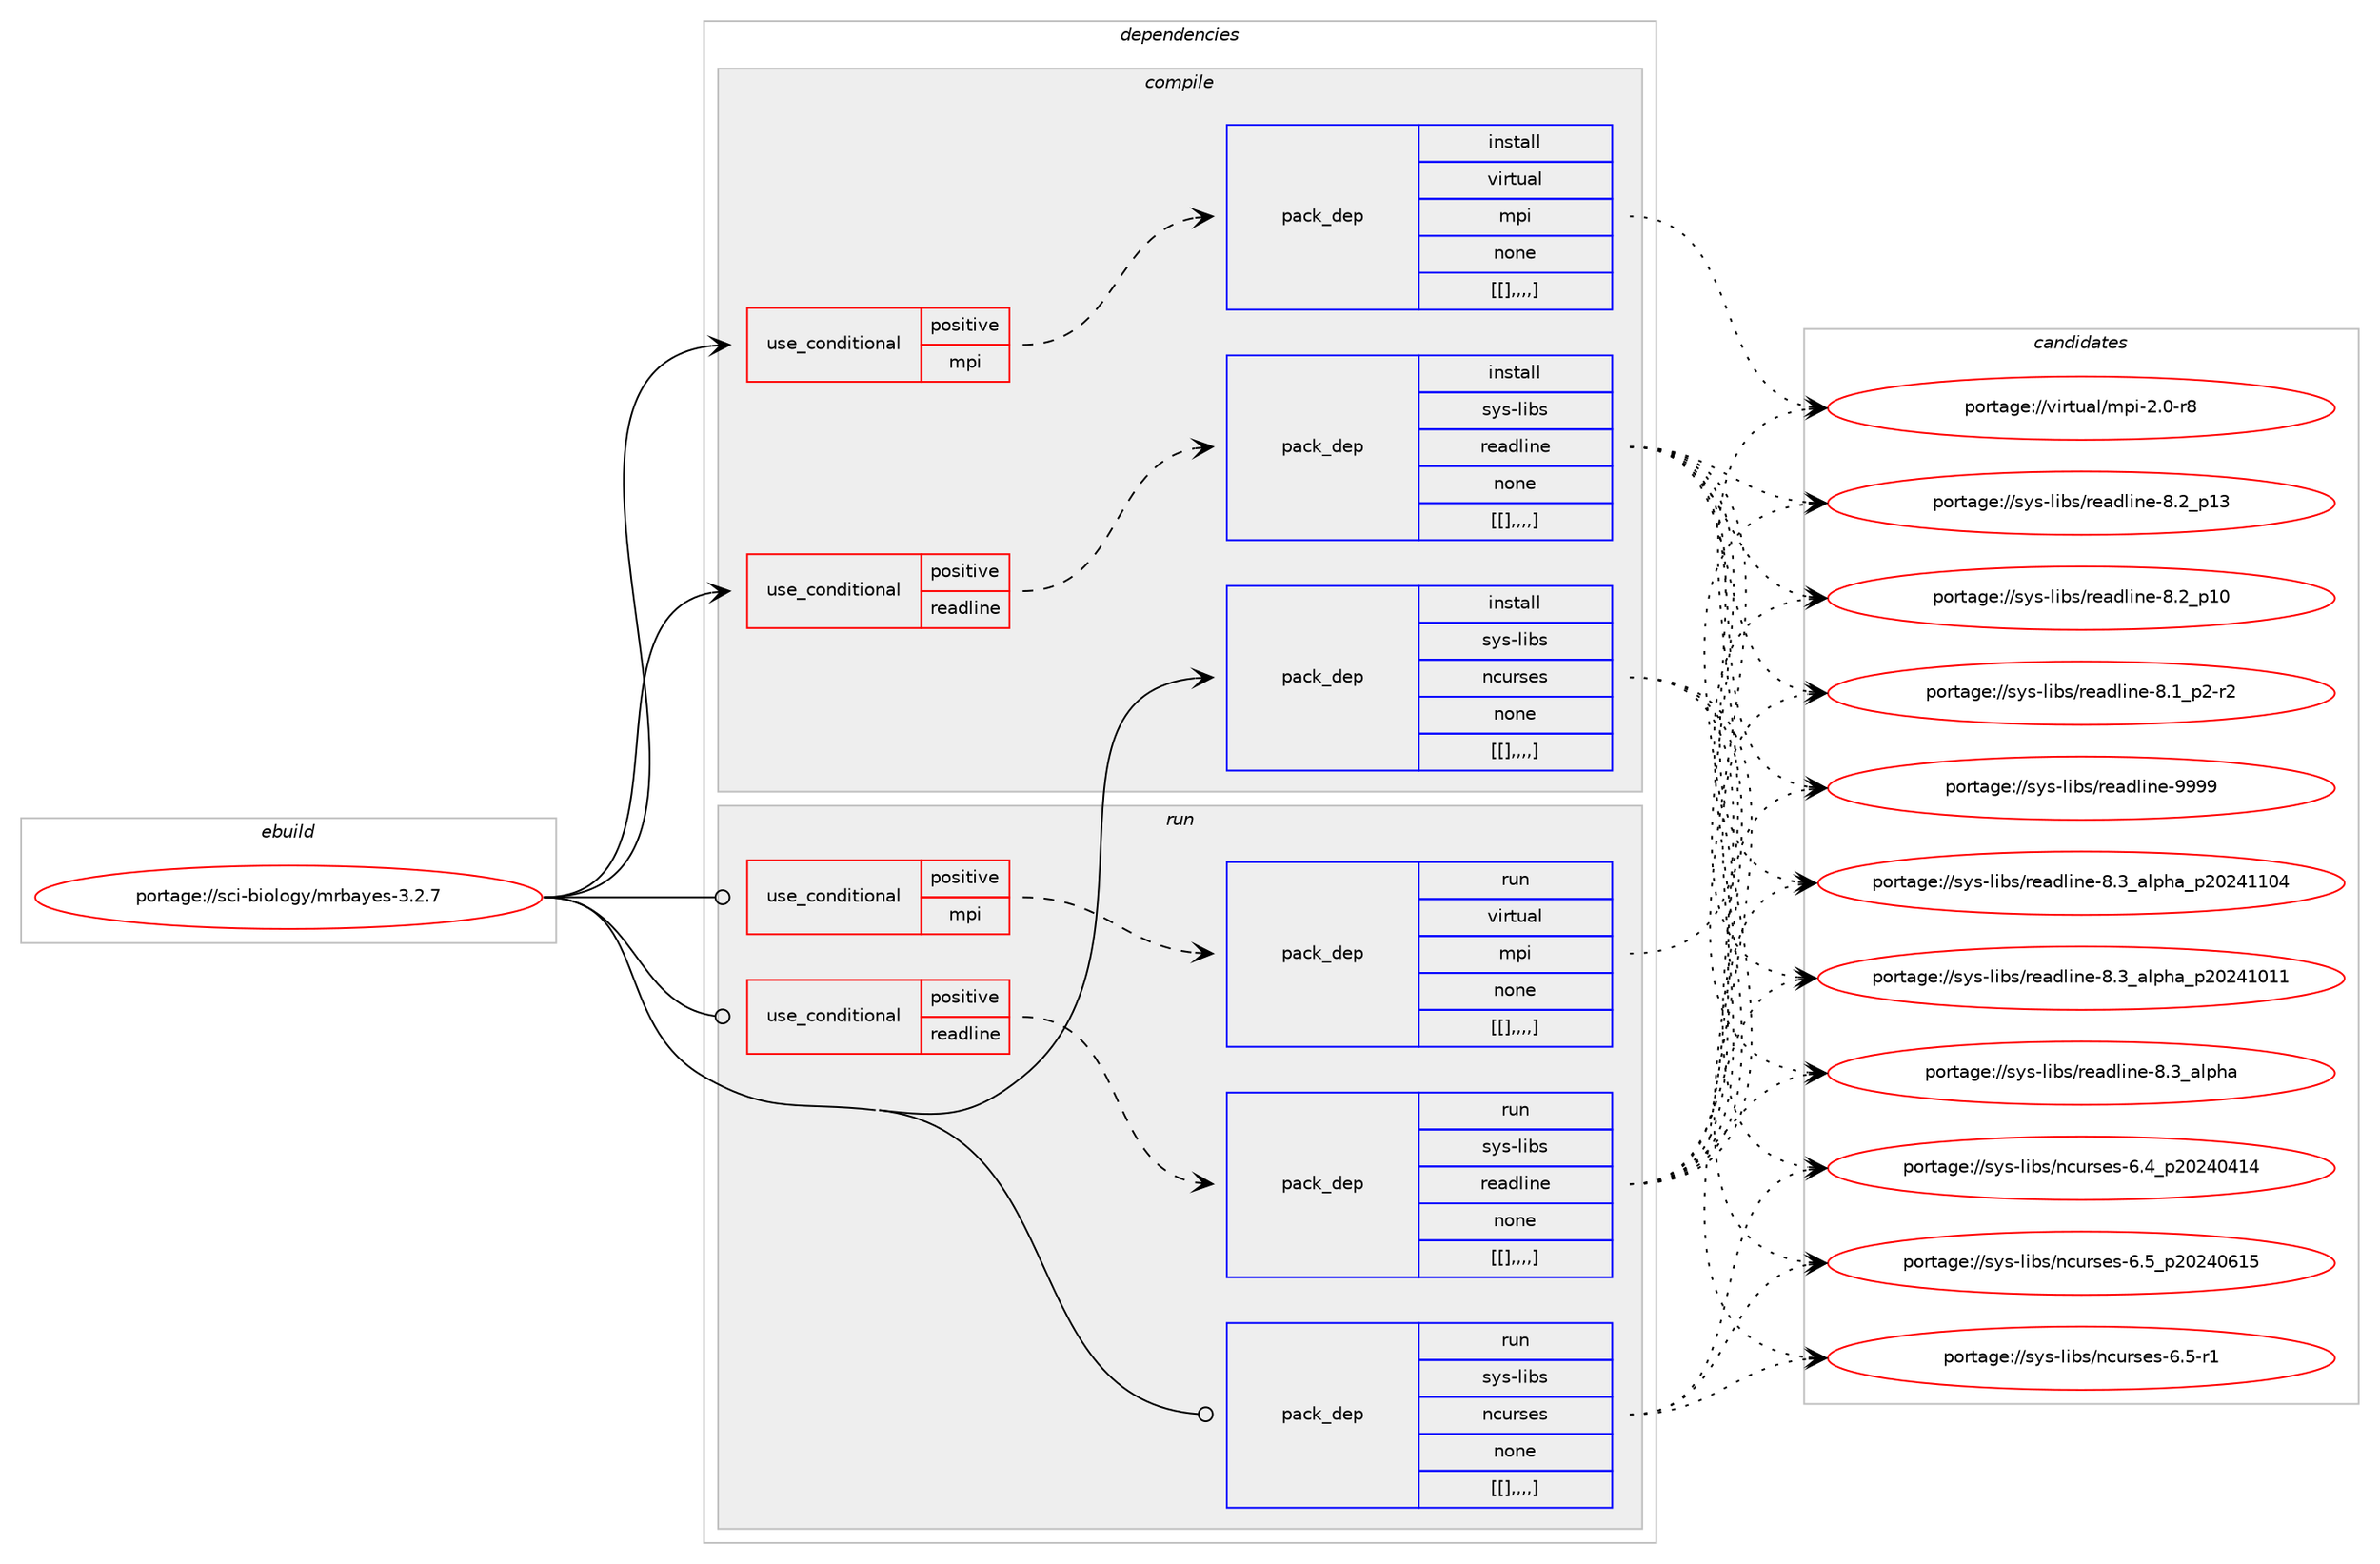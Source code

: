 digraph prolog {

# *************
# Graph options
# *************

newrank=true;
concentrate=true;
compound=true;
graph [rankdir=LR,fontname=Helvetica,fontsize=10,ranksep=1.5];#, ranksep=2.5, nodesep=0.2];
edge  [arrowhead=vee];
node  [fontname=Helvetica,fontsize=10];

# **********
# The ebuild
# **********

subgraph cluster_leftcol {
color=gray;
label=<<i>ebuild</i>>;
id [label="portage://sci-biology/mrbayes-3.2.7", color=red, width=4, href="../sci-biology/mrbayes-3.2.7.svg"];
}

# ****************
# The dependencies
# ****************

subgraph cluster_midcol {
color=gray;
label=<<i>dependencies</i>>;
subgraph cluster_compile {
fillcolor="#eeeeee";
style=filled;
label=<<i>compile</i>>;
subgraph cond78 {
dependency332 [label=<<TABLE BORDER="0" CELLBORDER="1" CELLSPACING="0" CELLPADDING="4"><TR><TD ROWSPAN="3" CELLPADDING="10">use_conditional</TD></TR><TR><TD>positive</TD></TR><TR><TD>mpi</TD></TR></TABLE>>, shape=none, color=red];
subgraph pack253 {
dependency334 [label=<<TABLE BORDER="0" CELLBORDER="1" CELLSPACING="0" CELLPADDING="4" WIDTH="220"><TR><TD ROWSPAN="6" CELLPADDING="30">pack_dep</TD></TR><TR><TD WIDTH="110">install</TD></TR><TR><TD>virtual</TD></TR><TR><TD>mpi</TD></TR><TR><TD>none</TD></TR><TR><TD>[[],,,,]</TD></TR></TABLE>>, shape=none, color=blue];
}
dependency332:e -> dependency334:w [weight=20,style="dashed",arrowhead="vee"];
}
id:e -> dependency332:w [weight=20,style="solid",arrowhead="vee"];
subgraph cond81 {
dependency341 [label=<<TABLE BORDER="0" CELLBORDER="1" CELLSPACING="0" CELLPADDING="4"><TR><TD ROWSPAN="3" CELLPADDING="10">use_conditional</TD></TR><TR><TD>positive</TD></TR><TR><TD>readline</TD></TR></TABLE>>, shape=none, color=red];
subgraph pack264 {
dependency348 [label=<<TABLE BORDER="0" CELLBORDER="1" CELLSPACING="0" CELLPADDING="4" WIDTH="220"><TR><TD ROWSPAN="6" CELLPADDING="30">pack_dep</TD></TR><TR><TD WIDTH="110">install</TD></TR><TR><TD>sys-libs</TD></TR><TR><TD>readline</TD></TR><TR><TD>none</TD></TR><TR><TD>[[],,,,]</TD></TR></TABLE>>, shape=none, color=blue];
}
dependency341:e -> dependency348:w [weight=20,style="dashed",arrowhead="vee"];
}
id:e -> dependency341:w [weight=20,style="solid",arrowhead="vee"];
subgraph pack268 {
dependency357 [label=<<TABLE BORDER="0" CELLBORDER="1" CELLSPACING="0" CELLPADDING="4" WIDTH="220"><TR><TD ROWSPAN="6" CELLPADDING="30">pack_dep</TD></TR><TR><TD WIDTH="110">install</TD></TR><TR><TD>sys-libs</TD></TR><TR><TD>ncurses</TD></TR><TR><TD>none</TD></TR><TR><TD>[[],,,,]</TD></TR></TABLE>>, shape=none, color=blue];
}
id:e -> dependency357:w [weight=20,style="solid",arrowhead="vee"];
}
subgraph cluster_compileandrun {
fillcolor="#eeeeee";
style=filled;
label=<<i>compile and run</i>>;
}
subgraph cluster_run {
fillcolor="#eeeeee";
style=filled;
label=<<i>run</i>>;
subgraph cond87 {
dependency361 [label=<<TABLE BORDER="0" CELLBORDER="1" CELLSPACING="0" CELLPADDING="4"><TR><TD ROWSPAN="3" CELLPADDING="10">use_conditional</TD></TR><TR><TD>positive</TD></TR><TR><TD>mpi</TD></TR></TABLE>>, shape=none, color=red];
subgraph pack283 {
dependency379 [label=<<TABLE BORDER="0" CELLBORDER="1" CELLSPACING="0" CELLPADDING="4" WIDTH="220"><TR><TD ROWSPAN="6" CELLPADDING="30">pack_dep</TD></TR><TR><TD WIDTH="110">run</TD></TR><TR><TD>virtual</TD></TR><TR><TD>mpi</TD></TR><TR><TD>none</TD></TR><TR><TD>[[],,,,]</TD></TR></TABLE>>, shape=none, color=blue];
}
dependency361:e -> dependency379:w [weight=20,style="dashed",arrowhead="vee"];
}
id:e -> dependency361:w [weight=20,style="solid",arrowhead="odot"];
subgraph cond92 {
dependency383 [label=<<TABLE BORDER="0" CELLBORDER="1" CELLSPACING="0" CELLPADDING="4"><TR><TD ROWSPAN="3" CELLPADDING="10">use_conditional</TD></TR><TR><TD>positive</TD></TR><TR><TD>readline</TD></TR></TABLE>>, shape=none, color=red];
subgraph pack293 {
dependency387 [label=<<TABLE BORDER="0" CELLBORDER="1" CELLSPACING="0" CELLPADDING="4" WIDTH="220"><TR><TD ROWSPAN="6" CELLPADDING="30">pack_dep</TD></TR><TR><TD WIDTH="110">run</TD></TR><TR><TD>sys-libs</TD></TR><TR><TD>readline</TD></TR><TR><TD>none</TD></TR><TR><TD>[[],,,,]</TD></TR></TABLE>>, shape=none, color=blue];
}
dependency383:e -> dependency387:w [weight=20,style="dashed",arrowhead="vee"];
}
id:e -> dependency383:w [weight=20,style="solid",arrowhead="odot"];
subgraph pack309 {
dependency414 [label=<<TABLE BORDER="0" CELLBORDER="1" CELLSPACING="0" CELLPADDING="4" WIDTH="220"><TR><TD ROWSPAN="6" CELLPADDING="30">pack_dep</TD></TR><TR><TD WIDTH="110">run</TD></TR><TR><TD>sys-libs</TD></TR><TR><TD>ncurses</TD></TR><TR><TD>none</TD></TR><TR><TD>[[],,,,]</TD></TR></TABLE>>, shape=none, color=blue];
}
id:e -> dependency414:w [weight=20,style="solid",arrowhead="odot"];
}
}

# **************
# The candidates
# **************

subgraph cluster_choices {
rank=same;
color=gray;
label=<<i>candidates</i>>;

subgraph choice223 {
color=black;
nodesep=1;
choice1181051141161179710847109112105455046484511456 [label="portage://virtual/mpi-2.0-r8", color=red, width=4,href="../virtual/mpi-2.0-r8.svg"];
dependency334:e -> choice1181051141161179710847109112105455046484511456:w [style=dotted,weight="100"];
}
subgraph choice227 {
color=black;
nodesep=1;
choice115121115451081059811547114101971001081051101014557575757 [label="portage://sys-libs/readline-9999", color=red, width=4,href="../sys-libs/readline-9999.svg"];
choice1151211154510810598115471141019710010810511010145564651959710811210497951125048505249494852 [label="portage://sys-libs/readline-8.3_alpha_p20241104", color=red, width=4,href="../sys-libs/readline-8.3_alpha_p20241104.svg"];
choice1151211154510810598115471141019710010810511010145564651959710811210497951125048505249484949 [label="portage://sys-libs/readline-8.3_alpha_p20241011", color=red, width=4,href="../sys-libs/readline-8.3_alpha_p20241011.svg"];
choice1151211154510810598115471141019710010810511010145564651959710811210497 [label="portage://sys-libs/readline-8.3_alpha", color=red, width=4,href="../sys-libs/readline-8.3_alpha.svg"];
choice1151211154510810598115471141019710010810511010145564650951124951 [label="portage://sys-libs/readline-8.2_p13", color=red, width=4,href="../sys-libs/readline-8.2_p13.svg"];
choice1151211154510810598115471141019710010810511010145564650951124948 [label="portage://sys-libs/readline-8.2_p10", color=red, width=4,href="../sys-libs/readline-8.2_p10.svg"];
choice115121115451081059811547114101971001081051101014556464995112504511450 [label="portage://sys-libs/readline-8.1_p2-r2", color=red, width=4,href="../sys-libs/readline-8.1_p2-r2.svg"];
dependency348:e -> choice115121115451081059811547114101971001081051101014557575757:w [style=dotted,weight="100"];
dependency348:e -> choice1151211154510810598115471141019710010810511010145564651959710811210497951125048505249494852:w [style=dotted,weight="100"];
dependency348:e -> choice1151211154510810598115471141019710010810511010145564651959710811210497951125048505249484949:w [style=dotted,weight="100"];
dependency348:e -> choice1151211154510810598115471141019710010810511010145564651959710811210497:w [style=dotted,weight="100"];
dependency348:e -> choice1151211154510810598115471141019710010810511010145564650951124951:w [style=dotted,weight="100"];
dependency348:e -> choice1151211154510810598115471141019710010810511010145564650951124948:w [style=dotted,weight="100"];
dependency348:e -> choice115121115451081059811547114101971001081051101014556464995112504511450:w [style=dotted,weight="100"];
}
subgraph choice236 {
color=black;
nodesep=1;
choice1151211154510810598115471109911711411510111545544653951125048505248544953 [label="portage://sys-libs/ncurses-6.5_p20240615", color=red, width=4,href="../sys-libs/ncurses-6.5_p20240615.svg"];
choice11512111545108105981154711099117114115101115455446534511449 [label="portage://sys-libs/ncurses-6.5-r1", color=red, width=4,href="../sys-libs/ncurses-6.5-r1.svg"];
choice1151211154510810598115471109911711411510111545544652951125048505248524952 [label="portage://sys-libs/ncurses-6.4_p20240414", color=red, width=4,href="../sys-libs/ncurses-6.4_p20240414.svg"];
dependency357:e -> choice1151211154510810598115471109911711411510111545544653951125048505248544953:w [style=dotted,weight="100"];
dependency357:e -> choice11512111545108105981154711099117114115101115455446534511449:w [style=dotted,weight="100"];
dependency357:e -> choice1151211154510810598115471109911711411510111545544652951125048505248524952:w [style=dotted,weight="100"];
}
subgraph choice248 {
color=black;
nodesep=1;
choice1181051141161179710847109112105455046484511456 [label="portage://virtual/mpi-2.0-r8", color=red, width=4,href="../virtual/mpi-2.0-r8.svg"];
dependency379:e -> choice1181051141161179710847109112105455046484511456:w [style=dotted,weight="100"];
}
subgraph choice251 {
color=black;
nodesep=1;
choice115121115451081059811547114101971001081051101014557575757 [label="portage://sys-libs/readline-9999", color=red, width=4,href="../sys-libs/readline-9999.svg"];
choice1151211154510810598115471141019710010810511010145564651959710811210497951125048505249494852 [label="portage://sys-libs/readline-8.3_alpha_p20241104", color=red, width=4,href="../sys-libs/readline-8.3_alpha_p20241104.svg"];
choice1151211154510810598115471141019710010810511010145564651959710811210497951125048505249484949 [label="portage://sys-libs/readline-8.3_alpha_p20241011", color=red, width=4,href="../sys-libs/readline-8.3_alpha_p20241011.svg"];
choice1151211154510810598115471141019710010810511010145564651959710811210497 [label="portage://sys-libs/readline-8.3_alpha", color=red, width=4,href="../sys-libs/readline-8.3_alpha.svg"];
choice1151211154510810598115471141019710010810511010145564650951124951 [label="portage://sys-libs/readline-8.2_p13", color=red, width=4,href="../sys-libs/readline-8.2_p13.svg"];
choice1151211154510810598115471141019710010810511010145564650951124948 [label="portage://sys-libs/readline-8.2_p10", color=red, width=4,href="../sys-libs/readline-8.2_p10.svg"];
choice115121115451081059811547114101971001081051101014556464995112504511450 [label="portage://sys-libs/readline-8.1_p2-r2", color=red, width=4,href="../sys-libs/readline-8.1_p2-r2.svg"];
dependency387:e -> choice115121115451081059811547114101971001081051101014557575757:w [style=dotted,weight="100"];
dependency387:e -> choice1151211154510810598115471141019710010810511010145564651959710811210497951125048505249494852:w [style=dotted,weight="100"];
dependency387:e -> choice1151211154510810598115471141019710010810511010145564651959710811210497951125048505249484949:w [style=dotted,weight="100"];
dependency387:e -> choice1151211154510810598115471141019710010810511010145564651959710811210497:w [style=dotted,weight="100"];
dependency387:e -> choice1151211154510810598115471141019710010810511010145564650951124951:w [style=dotted,weight="100"];
dependency387:e -> choice1151211154510810598115471141019710010810511010145564650951124948:w [style=dotted,weight="100"];
dependency387:e -> choice115121115451081059811547114101971001081051101014556464995112504511450:w [style=dotted,weight="100"];
}
subgraph choice261 {
color=black;
nodesep=1;
choice1151211154510810598115471109911711411510111545544653951125048505248544953 [label="portage://sys-libs/ncurses-6.5_p20240615", color=red, width=4,href="../sys-libs/ncurses-6.5_p20240615.svg"];
choice11512111545108105981154711099117114115101115455446534511449 [label="portage://sys-libs/ncurses-6.5-r1", color=red, width=4,href="../sys-libs/ncurses-6.5-r1.svg"];
choice1151211154510810598115471109911711411510111545544652951125048505248524952 [label="portage://sys-libs/ncurses-6.4_p20240414", color=red, width=4,href="../sys-libs/ncurses-6.4_p20240414.svg"];
dependency414:e -> choice1151211154510810598115471109911711411510111545544653951125048505248544953:w [style=dotted,weight="100"];
dependency414:e -> choice11512111545108105981154711099117114115101115455446534511449:w [style=dotted,weight="100"];
dependency414:e -> choice1151211154510810598115471109911711411510111545544652951125048505248524952:w [style=dotted,weight="100"];
}
}

}
